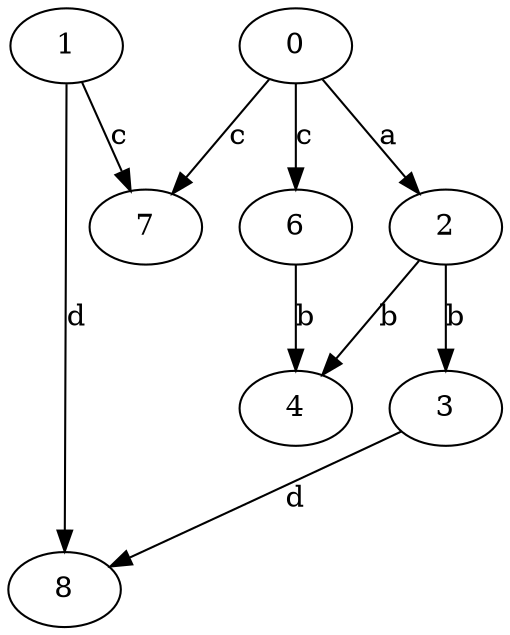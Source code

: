 strict digraph  {
1;
2;
3;
0;
4;
6;
7;
8;
1 -> 7  [label=c];
1 -> 8  [label=d];
2 -> 3  [label=b];
2 -> 4  [label=b];
3 -> 8  [label=d];
0 -> 2  [label=a];
0 -> 6  [label=c];
0 -> 7  [label=c];
6 -> 4  [label=b];
}
